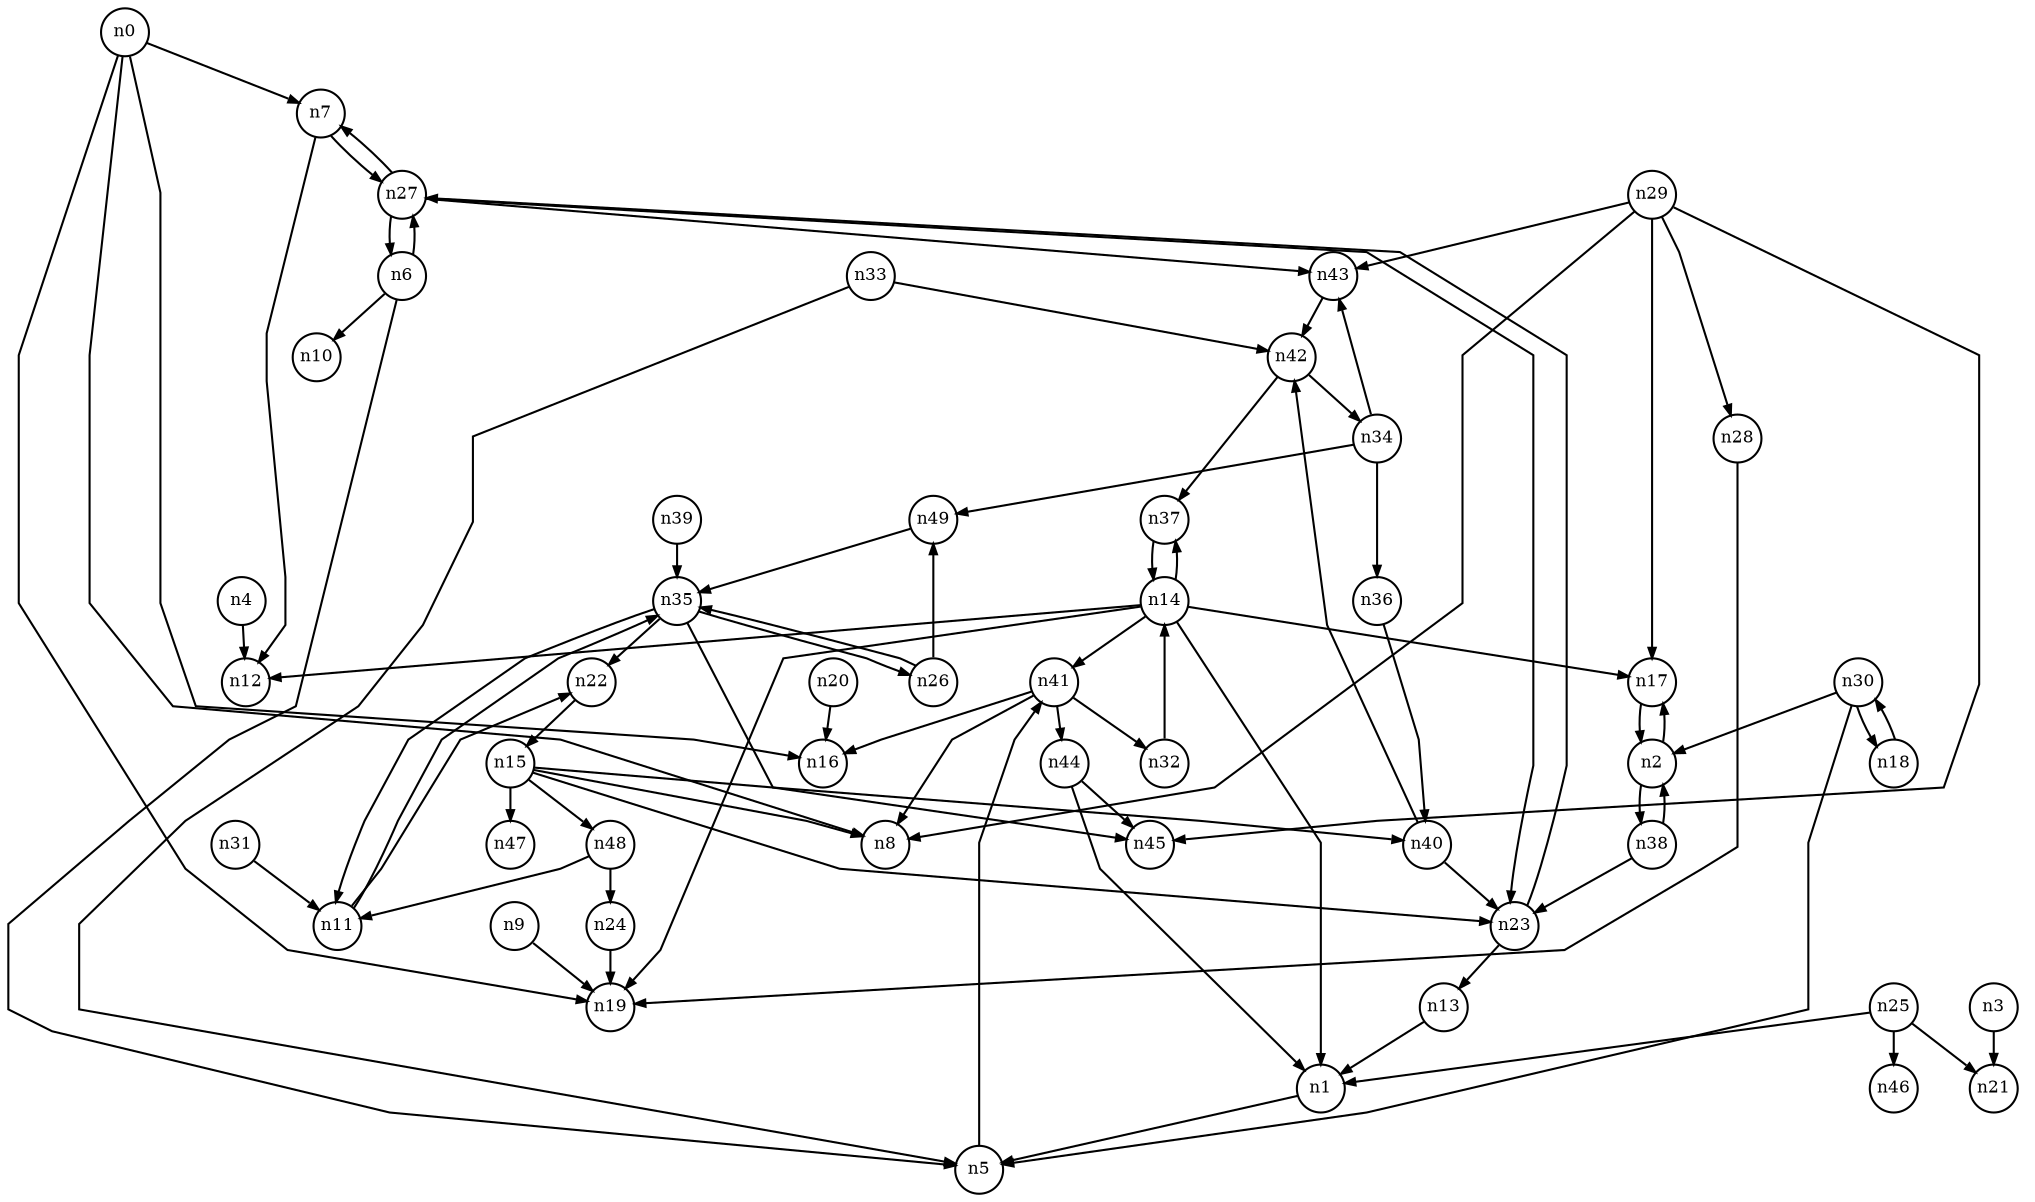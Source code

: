 digraph G{
splines=polyline;
ranksep=0.22;
nodesep=0.22;
nodesize=0.16;
fontsize=8
edge [arrowsize=0.5]
node [fontsize=8 shape=circle width=0.32 fixedsize=shape];

n7 -> n12
n7 -> n27
n0 -> n7
n0 -> n8
n0 -> n16
n0 -> n19
n5 -> n41
n1 -> n5
n17 -> n2
n2 -> n17
n2 -> n38
n3 -> n21
n4 -> n12
n6 -> n5
n6 -> n10
n6 -> n27
n9 -> n19
n22 -> n15
n11 -> n22
n11 -> n35
n13 -> n1
n14 -> n1
n14 -> n12
n14 -> n17
n14 -> n19
n14 -> n37
n14 -> n41
n37 -> n14
n41 -> n8
n41 -> n16
n41 -> n32
n41 -> n44
n15 -> n8
n15 -> n23
n15 -> n40
n15 -> n47
n15 -> n48
n23 -> n13
n23 -> n27
n40 -> n23
n40 -> n42
n48 -> n11
n48 -> n24
n20 -> n16
n24 -> n19
n25 -> n1
n25 -> n21
n25 -> n46
n49 -> n35
n26 -> n49
n26 -> n35
n27 -> n6
n27 -> n7
n27 -> n23
n27 -> n43
n43 -> n42
n28 -> n19
n29 -> n8
n29 -> n17
n29 -> n28
n29 -> n43
n29 -> n45
n30 -> n2
n30 -> n5
n30 -> n18
n18 -> n30
n31 -> n11
n33 -> n5
n33 -> n42
n42 -> n34
n42 -> n37
n36 -> n40
n34 -> n36
n34 -> n43
n34 -> n49
n35 -> n11
n35 -> n22
n35 -> n26
n35 -> n45
n38 -> n2
n38 -> n23
n39 -> n35
n32 -> n14
n44 -> n1
n44 -> n45
}
